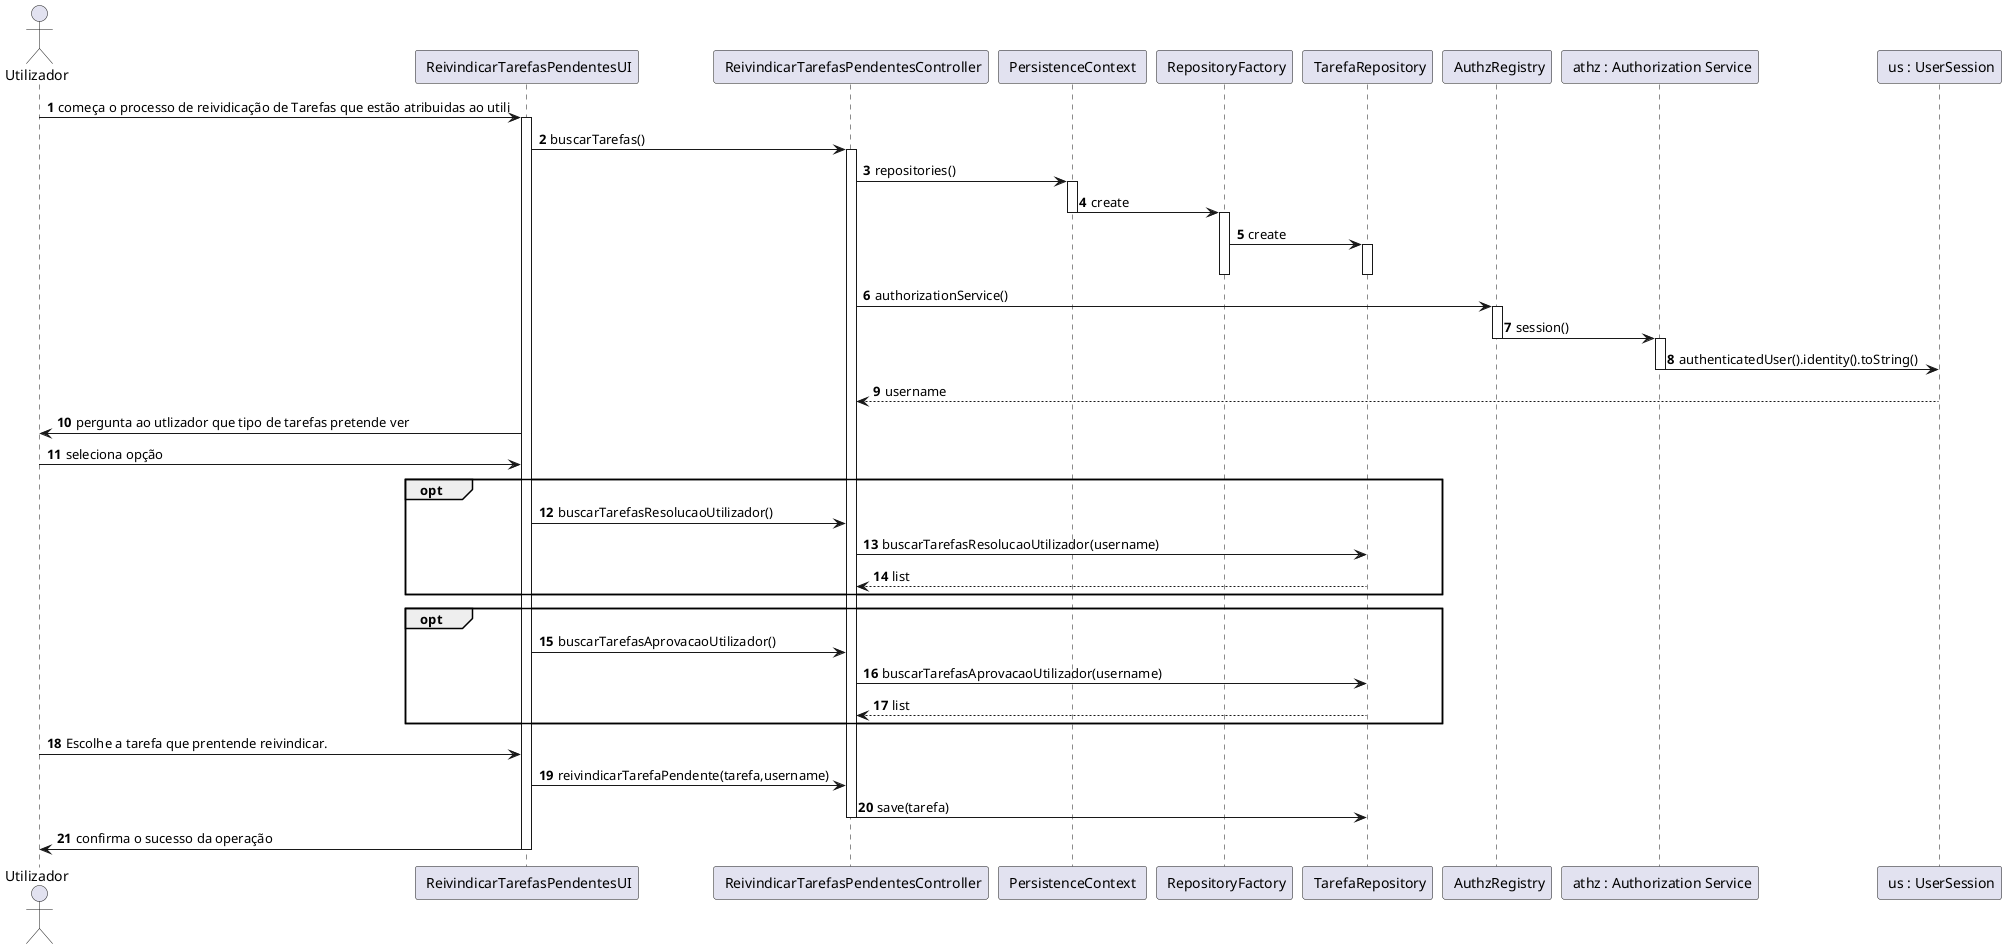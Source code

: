 @startuml
autonumber
actor "Utilizador" as USER

participant " ReivindicarTarefasPendentesUI" as UI
participant " ReivindicarTarefasPendentesController" as CTRL
participant " PersistenceContext " as PC
participant " RepositoryFactory" as RF
participant " TarefaRepository" as TR
participant " AuthzRegistry" as  AUR
participant " athz : Authorization Service" as AUT
participant " us : UserSession" as US



USER -> UI : começa o processo de reividicação de Tarefas que estão atribuidas ao utili
activate UI
UI-> CTRL :buscarTarefas()
activate CTRL
CTRL-> PC : repositories()
activate PC
PC -> RF : create
deactivate PC
activate RF
RF -> TR : create
activate TR
deactivate RF
deactivate TR
CTRL -> AUR : authorizationService()
activate AUR
AUR -> AUT : session()
deactivate AUR
activate AUT
AUT -> US : authenticatedUser().identity().toString()
deactivate AUT
US --> CTRL : username
UI -> USER : pergunta ao utlizador que tipo de tarefas pretende ver
USER-> UI : seleciona opção
opt
UI-> CTRL: buscarTarefasResolucaoUtilizador()
CTRL-> TR : buscarTarefasResolucaoUtilizador(username)
TR --> CTRL : list
end opt

opt
UI-> CTRL: buscarTarefasAprovacaoUtilizador()
CTRL-> TR : buscarTarefasAprovacaoUtilizador(username)
TR --> CTRL : list



end opt
USER -> UI : Escolhe a tarefa que prentende reivindicar.
UI-> CTRL : reivindicarTarefaPendente(tarefa,username)
CTRL-> TR : save(tarefa)
deactivate CTRL
UI-> USER : confirma o sucesso da operação
deactivate UI

@enduml
